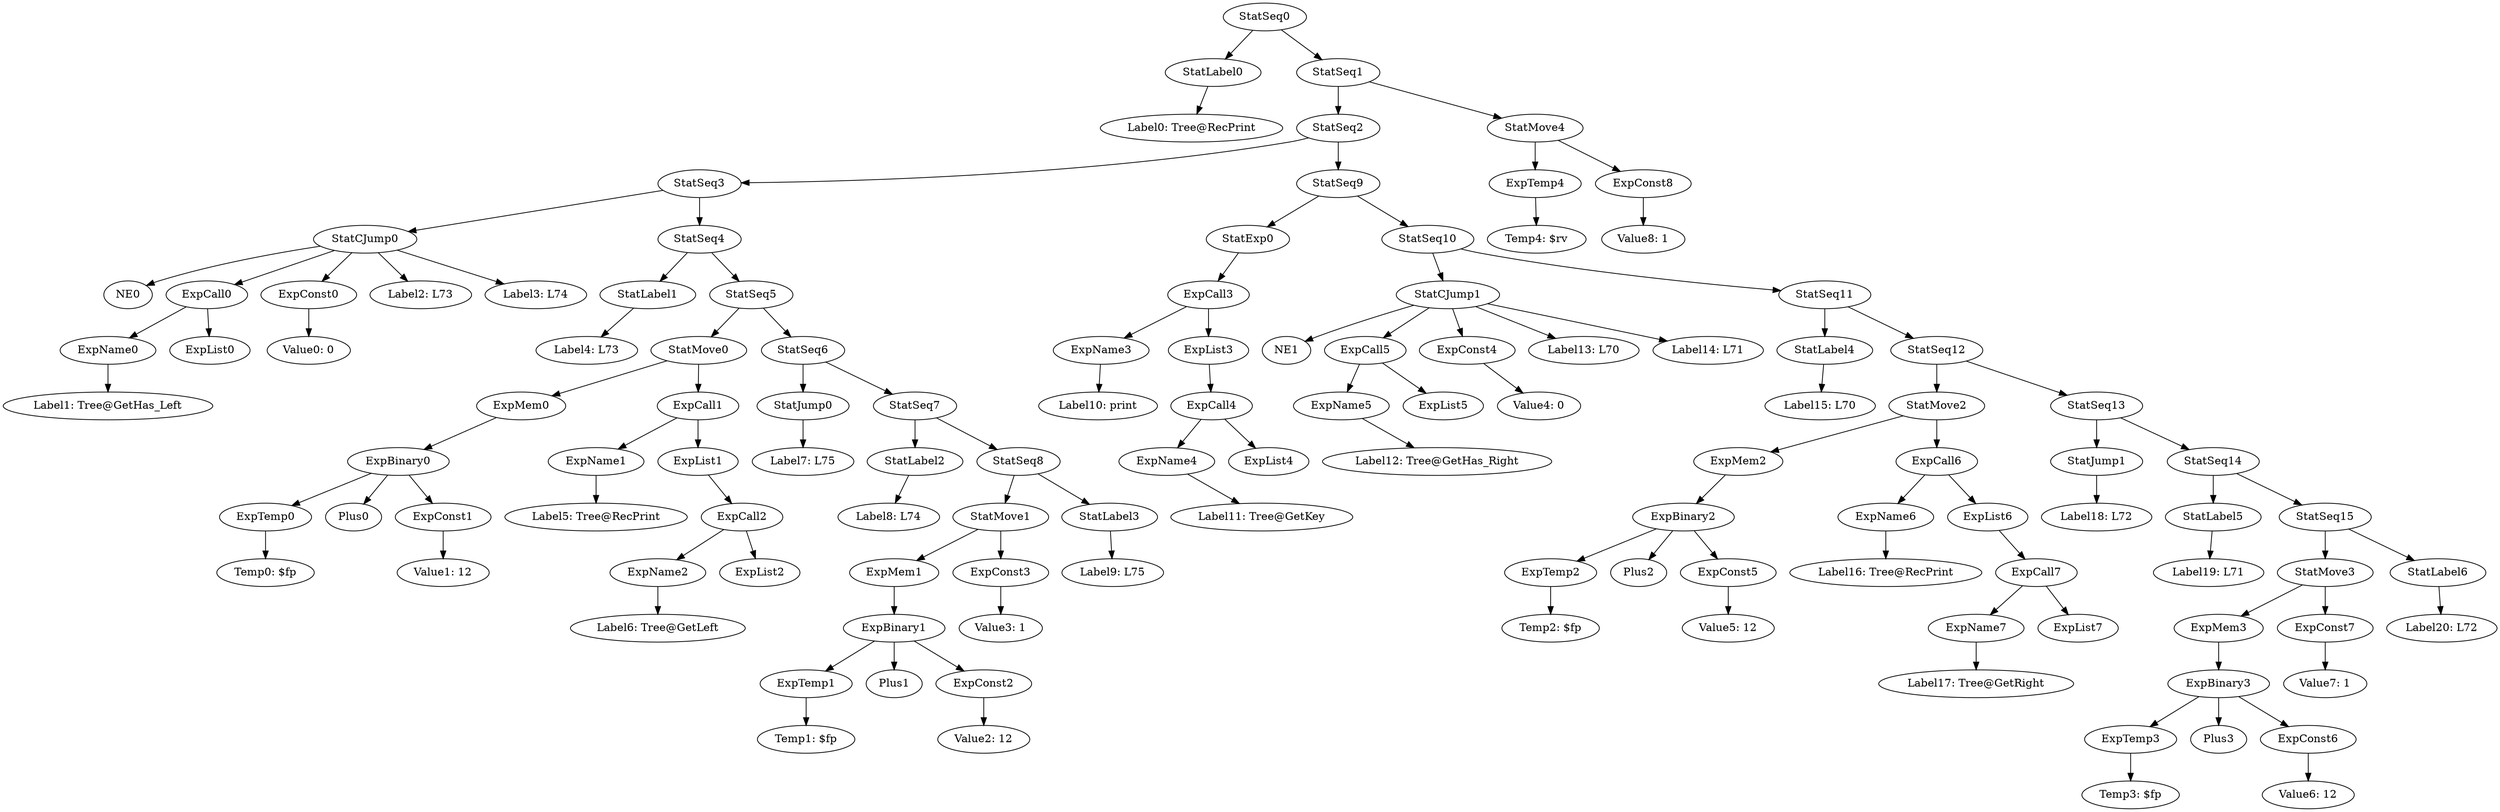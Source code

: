 digraph {
	ordering = out;
	StatMove4 -> ExpTemp4;
	StatMove4 -> ExpConst8;
	ExpTemp4 -> "Temp4: $rv";
	StatSeq1 -> StatSeq2;
	StatSeq1 -> StatMove4;
	ExpConst7 -> "Value7: 1";
	StatMove3 -> ExpMem3;
	StatMove3 -> ExpConst7;
	ExpMem3 -> ExpBinary3;
	StatLabel5 -> "Label19: L71";
	StatJump1 -> "Label18: L72";
	StatSeq12 -> StatMove2;
	StatSeq12 -> StatSeq13;
	ExpCall7 -> ExpName7;
	ExpCall7 -> ExpList7;
	ExpCall6 -> ExpName6;
	ExpCall6 -> ExpList6;
	ExpName6 -> "Label16: Tree@RecPrint";
	StatMove2 -> ExpMem2;
	StatMove2 -> ExpCall6;
	ExpMem2 -> ExpBinary2;
	ExpList6 -> ExpCall7;
	ExpConst5 -> "Value5: 12";
	ExpTemp2 -> "Temp2: $fp";
	StatSeq11 -> StatLabel4;
	StatSeq11 -> StatSeq12;
	StatSeq4 -> StatLabel1;
	StatSeq4 -> StatSeq5;
	StatLabel1 -> "Label4: L73";
	ExpCall0 -> ExpName0;
	ExpCall0 -> ExpList0;
	StatSeq9 -> StatExp0;
	StatSeq9 -> StatSeq10;
	StatCJump0 -> NE0;
	StatCJump0 -> ExpCall0;
	StatCJump0 -> ExpConst0;
	StatCJump0 -> "Label2: L73";
	StatCJump0 -> "Label3: L74";
	StatSeq13 -> StatJump1;
	StatSeq13 -> StatSeq14;
	StatMove1 -> ExpMem1;
	StatMove1 -> ExpConst3;
	ExpTemp1 -> "Temp1: $fp";
	StatJump0 -> "Label7: L75";
	ExpCall1 -> ExpName1;
	ExpCall1 -> ExpList1;
	ExpMem0 -> ExpBinary0;
	ExpBinary0 -> ExpTemp0;
	ExpBinary0 -> Plus0;
	ExpBinary0 -> ExpConst1;
	ExpName5 -> "Label12: Tree@GetHas_Right";
	ExpName0 -> "Label1: Tree@GetHas_Left";
	ExpBinary2 -> ExpTemp2;
	ExpBinary2 -> Plus2;
	ExpBinary2 -> ExpConst5;
	StatLabel0 -> "Label0: Tree@RecPrint";
	ExpName2 -> "Label6: Tree@GetLeft";
	StatSeq7 -> StatLabel2;
	StatSeq7 -> StatSeq8;
	ExpConst0 -> "Value0: 0";
	StatSeq6 -> StatJump0;
	StatSeq6 -> StatSeq7;
	ExpTemp3 -> "Temp3: $fp";
	StatSeq8 -> StatMove1;
	StatSeq8 -> StatLabel3;
	ExpCall2 -> ExpName2;
	ExpCall2 -> ExpList2;
	ExpBinary3 -> ExpTemp3;
	ExpBinary3 -> Plus3;
	ExpBinary3 -> ExpConst6;
	ExpConst2 -> "Value2: 12";
	ExpName4 -> "Label11: Tree@GetKey";
	StatMove0 -> ExpMem0;
	StatMove0 -> ExpCall1;
	StatSeq15 -> StatMove3;
	StatSeq15 -> StatLabel6;
	StatSeq3 -> StatCJump0;
	StatSeq3 -> StatSeq4;
	ExpConst1 -> "Value1: 12";
	ExpTemp0 -> "Temp0: $fp";
	StatSeq5 -> StatMove0;
	StatSeq5 -> StatSeq6;
	StatLabel4 -> "Label15: L70";
	ExpCall3 -> ExpName3;
	ExpCall3 -> ExpList3;
	ExpList1 -> ExpCall2;
	ExpBinary1 -> ExpTemp1;
	ExpBinary1 -> Plus1;
	ExpBinary1 -> ExpConst2;
	ExpConst6 -> "Value6: 12";
	ExpMem1 -> ExpBinary1;
	StatLabel6 -> "Label20: L72";
	ExpConst3 -> "Value3: 1";
	ExpList3 -> ExpCall4;
	StatSeq2 -> StatSeq3;
	StatSeq2 -> StatSeq9;
	ExpName3 -> "Label10: print";
	ExpName7 -> "Label17: Tree@GetRight";
	StatLabel2 -> "Label8: L74";
	ExpCall4 -> ExpName4;
	ExpCall4 -> ExpList4;
	StatSeq0 -> StatLabel0;
	StatSeq0 -> StatSeq1;
	StatExp0 -> ExpCall3;
	ExpCall5 -> ExpName5;
	ExpCall5 -> ExpList5;
	ExpConst8 -> "Value8: 1";
	StatLabel3 -> "Label9: L75";
	ExpConst4 -> "Value4: 0";
	StatCJump1 -> NE1;
	StatCJump1 -> ExpCall5;
	StatCJump1 -> ExpConst4;
	StatCJump1 -> "Label13: L70";
	StatCJump1 -> "Label14: L71";
	StatSeq14 -> StatLabel5;
	StatSeq14 -> StatSeq15;
	ExpName1 -> "Label5: Tree@RecPrint";
	StatSeq10 -> StatCJump1;
	StatSeq10 -> StatSeq11;
}

